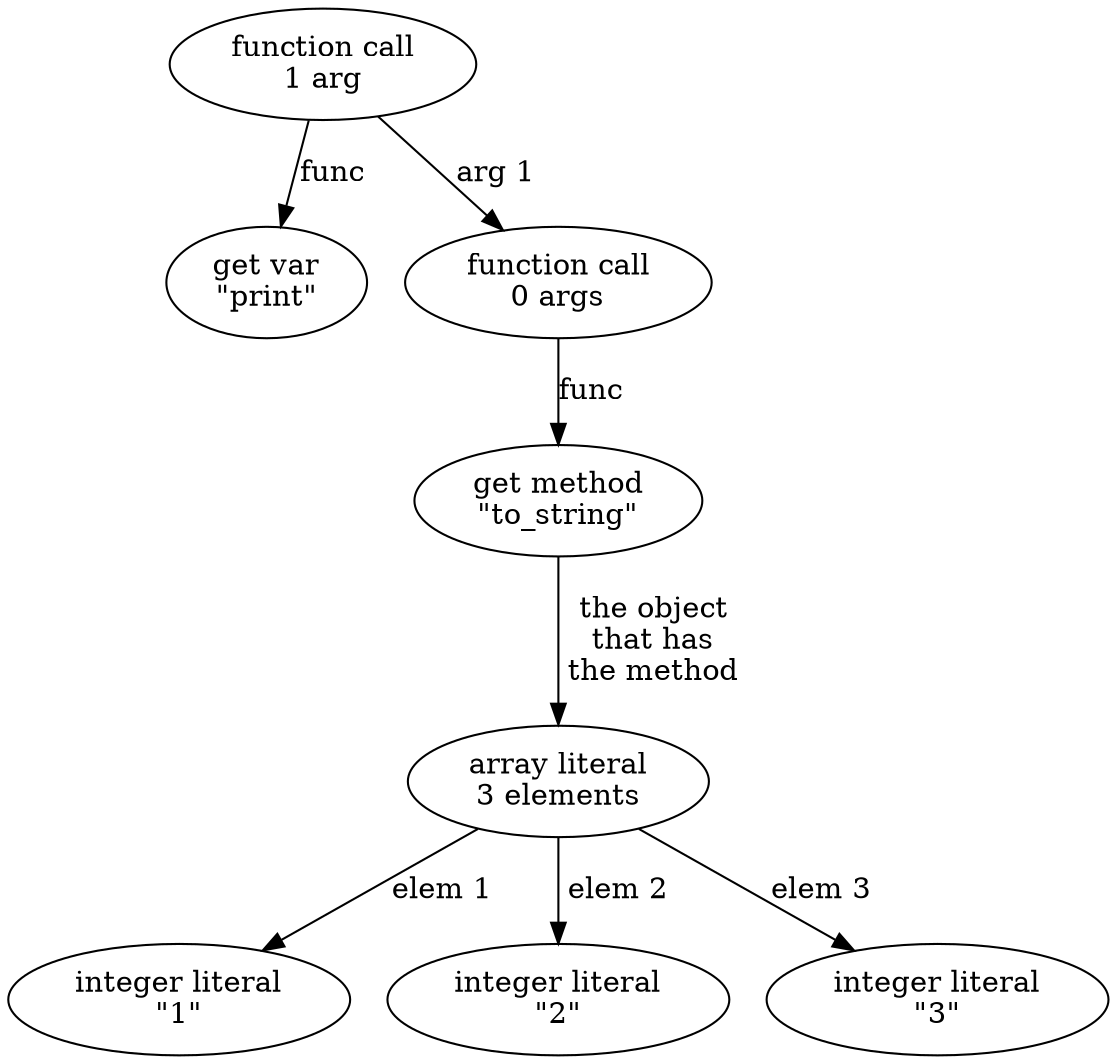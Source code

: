 /*
create syntax-spec-ast.png like this:

    $ dot syntax-spec-ast.dot -Tpng -osyntax-spec-ast.png
*/

digraph G {
    //rankdir=LR;
    print [ label="get var\n\"print\"" ];
    printcall [ label="function call\n1 arg" ];
    tostringcall [ label="function call\n0 args" ];
    tostring [ label="get method\n\"to_string\"" ];
    array [ label="array literal\n3 elements"];
    one [ label="integer literal\n\"1\"" ];
    two [ label="integer literal\n\"2\"" ];
    three [ label="integer literal\n\"3\"" ];

    printcall -> print [label="func"];
    printcall -> tostringcall [label="arg 1"];
    tostringcall -> tostring [label="func"];
    tostring -> array [label=" the object\n that has\n the method"];
    array -> one [label="elem 1"];
    array -> two [label=" elem 2"];
    array -> three [label="elem 3"];
}
